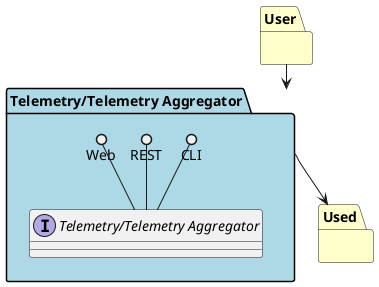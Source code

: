 @startuml

package "User" #ffffcc {

}

package "Used" #ffffcc {

}

package "Telemetry/Telemetry Aggregator" #lightblue {

    interface "Telemetry/Telemetry Aggregator" {
    }

    CLI ()-- "Telemetry/Telemetry Aggregator"
    REST ()-- "Telemetry/Telemetry Aggregator"
    Web ()-- "Telemetry/Telemetry Aggregator"
}

User --> "Telemetry/Telemetry Aggregator"
"Telemetry/Telemetry Aggregator" --> Used

@enduml
